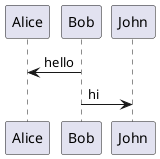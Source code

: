 @startuml name 
participant Alice
participant Bob
participant John
    Bob -> Alice : hello 
    Bob-> John : hi
@enduml
